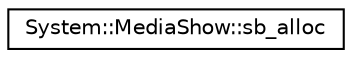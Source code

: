 digraph G
{
  edge [fontname="Helvetica",fontsize="10",labelfontname="Helvetica",labelfontsize="10"];
  node [fontname="Helvetica",fontsize="10",shape=record];
  rankdir="LR";
  Node1 [label="System::MediaShow::sb_alloc",height=0.2,width=0.4,color="black", fillcolor="white", style="filled",URL="$struct_system_1_1_media_show_1_1sb__alloc.html"];
}
